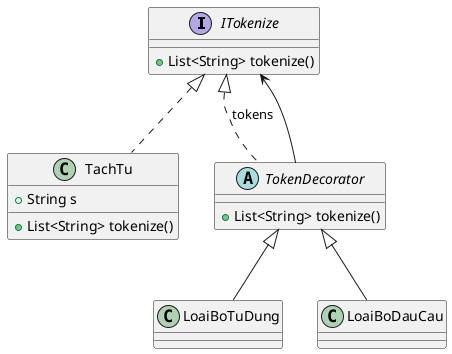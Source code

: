 @startuml
'https://plantuml.com/class-diagram

interface ITokenize {
    + List<String> tokenize()
}

class TachTu {
    + String s
    + List<String> tokenize()
}

abstract class TokenDecorator {
    + List<String> tokenize()
}

class LoaiBoTuDung {
}

class LoaiBoDauCau {
}

ITokenize <|.. TachTu
ITokenize <|.. TokenDecorator : tokens
TokenDecorator <|-- LoaiBoTuDung
TokenDecorator <|-- LoaiBoDauCau

TokenDecorator --> ITokenize


@enduml